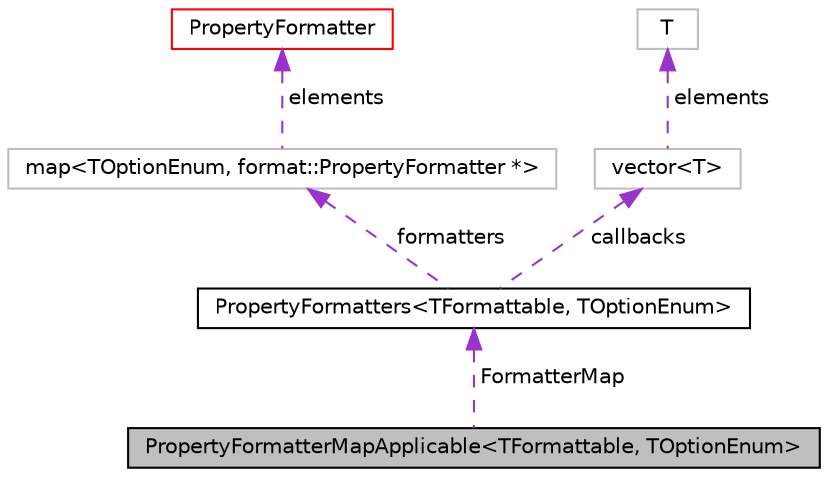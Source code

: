 digraph "PropertyFormatterMapApplicable&lt;TFormattable, TOptionEnum&gt;"
{
  edge [fontname="Helvetica",fontsize="10",labelfontname="Helvetica",labelfontsize="10"];
  node [fontname="Helvetica",fontsize="10",shape=record];
  Node1 [label="PropertyFormatterMapApplicable\<TFormattable, TOptionEnum\>",height=0.2,width=0.4,color="black", fillcolor="grey75", style="filled", fontcolor="black"];
  Node2 [label="PropertyFormatters\<TFormattable, TOptionEnum\>",height=0.2,width=0.4,color="black", fillcolor="white", style="filled",URL="$classaworx_1_1lib_1_1strings_1_1format_1_1PropertyFormatters.html"];
  Node3 [label="map\<TOptionEnum, format::PropertyFormatter *\>",height=0.2,width=0.4,color="grey75", fillcolor="white", style="filled"];
  Node12 [label="vector\<T\>",height=0.2,width=0.4,color="grey75", fillcolor="white", style="filled",tooltip="STL class. "];
  Node2 -> Node1 [dir="back",color="darkorchid3",fontsize="10",style="dashed",label=" FormatterMap" ,fontname="Helvetica"];
  Node3 -> Node2 [dir="back",color="darkorchid3",fontsize="10",style="dashed",label=" formatters" ,fontname="Helvetica"];
  Node4 -> Node3 [dir="back",color="darkorchid3",fontsize="10",style="dashed",label=" elements" ,fontname="Helvetica"];
  Node7 -> Node12 [dir="back",color="darkorchid3",fontsize="10",style="dashed",label=" elements" ,fontname="Helvetica"];
  Node12 -> Node2 [dir="back",color="darkorchid3",fontsize="10",style="dashed",label=" callbacks" ,fontname="Helvetica"];
  Node4 [label="PropertyFormatter",height=0.2,width=0.4,color="red", fillcolor="white", style="filled",URL="$classaworx_1_1lib_1_1strings_1_1format_1_1PropertyFormatter.html"];
  Node7 [label="T",height=0.2,width=0.4,color="grey75", fillcolor="white", style="filled"];
}

